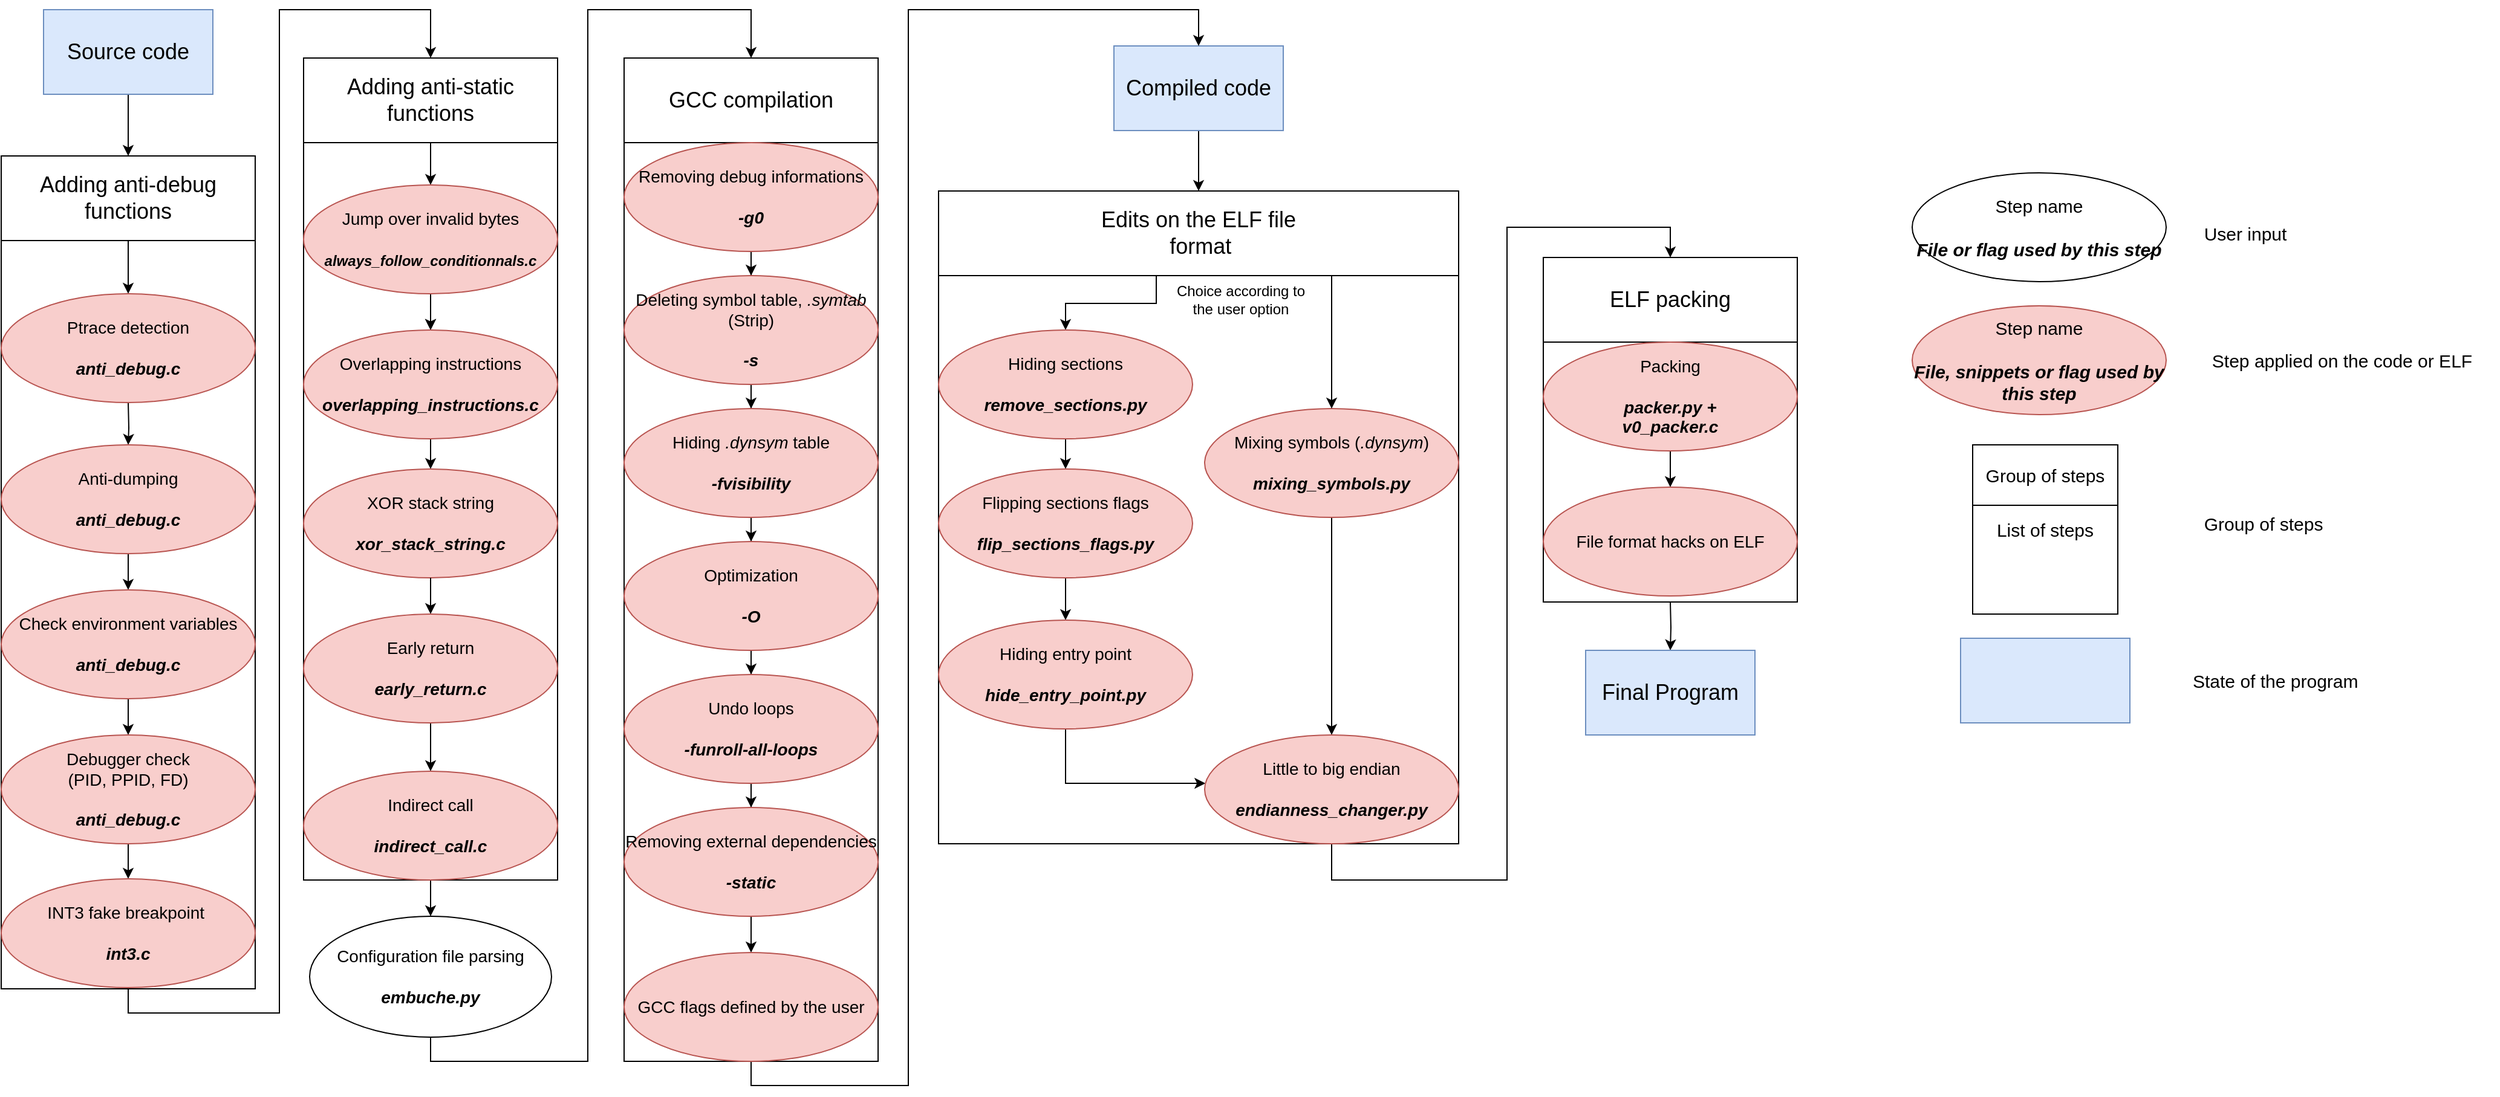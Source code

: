 <mxfile version="13.2.4" type="device"><diagram id="1sSGhl-clJmZTjCsUqY8" name="Page-1"><mxGraphModel dx="3108" dy="1245" grid="1" gridSize="10" guides="1" tooltips="1" connect="1" arrows="1" fold="1" page="1" pageScale="1" pageWidth="850" pageHeight="1100" math="0" shadow="0"><root><mxCell id="0"/><mxCell id="1" parent="0"/><mxCell id="SkzS3h2tNHYglg2lDkz_-71" value="" style="rounded=0;whiteSpace=wrap;html=1;" parent="1" vertex="1"><mxGeometry x="40" y="130" width="210" height="680" as="geometry"/></mxCell><mxCell id="SkzS3h2tNHYglg2lDkz_-78" value="" style="edgeStyle=orthogonalEdgeStyle;rounded=0;orthogonalLoop=1;jettySize=auto;html=1;" parent="1" source="SkzS3h2tNHYglg2lDkz_-72" target="SkzS3h2tNHYglg2lDkz_-67" edge="1"><mxGeometry relative="1" as="geometry"/></mxCell><mxCell id="SkzS3h2tNHYglg2lDkz_-72" value="&lt;font style=&quot;font-size: 18px&quot;&gt;Adding anti-static functions&lt;br&gt;&lt;/font&gt;" style="rounded=0;whiteSpace=wrap;html=1;" parent="1" vertex="1"><mxGeometry x="40" y="130" width="210" height="70" as="geometry"/></mxCell><mxCell id="SkzS3h2tNHYglg2lDkz_-22" value="" style="rounded=0;whiteSpace=wrap;html=1;" parent="1" vertex="1"><mxGeometry x="1065" y="295" width="210" height="285" as="geometry"/></mxCell><mxCell id="SkzS3h2tNHYglg2lDkz_-18" value="" style="edgeStyle=orthogonalEdgeStyle;rounded=0;orthogonalLoop=1;jettySize=auto;html=1;" parent="1" source="QDv6UVor2XHYv_Y1_zKa-1" target="SkzS3h2tNHYglg2lDkz_-25" edge="1"><mxGeometry relative="1" as="geometry"><mxPoint x="180" y="211" as="targetPoint"/><Array as="points"/></mxGeometry></mxCell><mxCell id="QDv6UVor2XHYv_Y1_zKa-1" value="&lt;font style=&quot;font-size: 18px&quot;&gt;Source code&lt;br&gt;&lt;/font&gt;" style="rounded=0;whiteSpace=wrap;html=1;fillColor=#dae8fc;strokeColor=#6c8ebf;" parent="1" vertex="1"><mxGeometry x="-175" y="90" width="140" height="70" as="geometry"/></mxCell><mxCell id="QDv6UVor2XHYv_Y1_zKa-16" value="" style="rounded=0;whiteSpace=wrap;html=1;" parent="1" vertex="1"><mxGeometry x="565" y="240" width="430" height="540" as="geometry"/></mxCell><mxCell id="SkzS3h2tNHYglg2lDkz_-4" value="" style="edgeStyle=orthogonalEdgeStyle;rounded=0;orthogonalLoop=1;jettySize=auto;html=1;entryX=0.5;entryY=0;entryDx=0;entryDy=0;" parent="1" source="QDv6UVor2XHYv_Y1_zKa-17" target="QDv6UVor2XHYv_Y1_zKa-18" edge="1"><mxGeometry relative="1" as="geometry"><mxPoint x="800" y="390" as="targetPoint"/><Array as="points"><mxPoint x="745" y="333"/><mxPoint x="670" y="333"/></Array></mxGeometry></mxCell><mxCell id="QDv6UVor2XHYv_Y1_zKa-17" value="&lt;font style=&quot;font-size: 18px&quot;&gt;Edits on the ELF file&lt;br&gt;&lt;/font&gt;&amp;nbsp;&lt;font style=&quot;font-size: 18px&quot;&gt;format&lt;/font&gt;" style="rounded=0;whiteSpace=wrap;html=1;" parent="1" vertex="1"><mxGeometry x="565" y="240" width="430" height="70" as="geometry"/></mxCell><mxCell id="SkzS3h2tNHYglg2lDkz_-11" value="" style="edgeStyle=orthogonalEdgeStyle;rounded=0;orthogonalLoop=1;jettySize=auto;html=1;" parent="1" source="QDv6UVor2XHYv_Y1_zKa-18" target="QDv6UVor2XHYv_Y1_zKa-19" edge="1"><mxGeometry relative="1" as="geometry"/></mxCell><mxCell id="QDv6UVor2XHYv_Y1_zKa-18" value="Hiding sections&lt;br&gt;&lt;br style=&quot;font-size: 14px&quot;&gt;&lt;b style=&quot;font-size: 14px&quot;&gt;&lt;i style=&quot;font-size: 14px&quot;&gt;remove_sections.py&lt;/i&gt;&lt;/b&gt;" style="ellipse;whiteSpace=wrap;html=1;fillColor=#f8cecc;strokeColor=#b85450;fontSize=14;" parent="1" vertex="1"><mxGeometry x="565" y="355" width="210" height="90" as="geometry"/></mxCell><mxCell id="SkzS3h2tNHYglg2lDkz_-10" value="" style="edgeStyle=orthogonalEdgeStyle;rounded=0;orthogonalLoop=1;jettySize=auto;html=1;" parent="1" source="QDv6UVor2XHYv_Y1_zKa-19" target="QDv6UVor2XHYv_Y1_zKa-23" edge="1"><mxGeometry relative="1" as="geometry"/></mxCell><mxCell id="QDv6UVor2XHYv_Y1_zKa-19" value="Flipping sections flags&lt;br style=&quot;font-size: 14px&quot;&gt;&lt;br style=&quot;font-size: 14px&quot;&gt;&lt;b style=&quot;font-size: 14px&quot;&gt;&lt;i style=&quot;font-size: 14px&quot;&gt;flip_sections_flags.py&lt;/i&gt;&lt;/b&gt;" style="ellipse;whiteSpace=wrap;html=1;fillColor=#f8cecc;strokeColor=#b85450;fontSize=14;" parent="1" vertex="1"><mxGeometry x="565" y="470" width="210" height="90" as="geometry"/></mxCell><mxCell id="SkzS3h2tNHYglg2lDkz_-9" value="" style="edgeStyle=orthogonalEdgeStyle;rounded=0;orthogonalLoop=1;jettySize=auto;html=1;" parent="1" source="QDv6UVor2XHYv_Y1_zKa-23" target="QDv6UVor2XHYv_Y1_zKa-28" edge="1"><mxGeometry relative="1" as="geometry"><mxPoint x="670" y="765" as="targetPoint"/><Array as="points"><mxPoint x="670" y="730"/></Array></mxGeometry></mxCell><mxCell id="QDv6UVor2XHYv_Y1_zKa-23" value="Hiding entry point&lt;br style=&quot;font-size: 14px&quot;&gt;&lt;br style=&quot;font-size: 14px&quot;&gt;&lt;b style=&quot;font-size: 14px&quot;&gt;&lt;i style=&quot;font-size: 14px&quot;&gt;hide_entry_point.py&lt;/i&gt;&lt;/b&gt;" style="ellipse;whiteSpace=wrap;html=1;fillColor=#f8cecc;strokeColor=#b85450;fontSize=14;" parent="1" vertex="1"><mxGeometry x="565" y="595" width="210" height="90" as="geometry"/></mxCell><mxCell id="SkzS3h2tNHYglg2lDkz_-7" value="" style="edgeStyle=orthogonalEdgeStyle;rounded=0;orthogonalLoop=1;jettySize=auto;html=1;entryX=0.5;entryY=0;entryDx=0;entryDy=0;" parent="1" source="QDv6UVor2XHYv_Y1_zKa-25" target="QDv6UVor2XHYv_Y1_zKa-28" edge="1"><mxGeometry relative="1" as="geometry"><mxPoint x="930" y="590" as="targetPoint"/><Array as="points"><mxPoint x="890" y="690"/></Array></mxGeometry></mxCell><mxCell id="QDv6UVor2XHYv_Y1_zKa-25" value="Mixing symbols (&lt;i&gt;.dynsym&lt;/i&gt;)&lt;br style=&quot;font-size: 14px&quot;&gt;&lt;br style=&quot;font-size: 14px&quot;&gt;&lt;i style=&quot;font-size: 14px&quot;&gt;&lt;b style=&quot;font-size: 14px&quot;&gt;mixing_symbols.py&lt;/b&gt;&lt;/i&gt;" style="ellipse;whiteSpace=wrap;html=1;fillColor=#f8cecc;strokeColor=#b85450;fontSize=14;" parent="1" vertex="1"><mxGeometry x="785" y="420" width="210" height="90" as="geometry"/></mxCell><mxCell id="SkzS3h2tNHYglg2lDkz_-15" value="" style="edgeStyle=orthogonalEdgeStyle;rounded=0;orthogonalLoop=1;jettySize=auto;html=1;entryX=0.5;entryY=0;entryDx=0;entryDy=0;" parent="1" source="QDv6UVor2XHYv_Y1_zKa-28" target="QDv6UVor2XHYv_Y1_zKa-40" edge="1"><mxGeometry relative="1" as="geometry"><mxPoint x="1245" y="230" as="targetPoint"/><Array as="points"><mxPoint x="890" y="810"/><mxPoint x="1035" y="810"/><mxPoint x="1035" y="270"/><mxPoint x="1170" y="270"/></Array></mxGeometry></mxCell><mxCell id="QDv6UVor2XHYv_Y1_zKa-28" value="Little to big endian&lt;br&gt;&lt;br style=&quot;font-size: 14px&quot;&gt;&lt;i style=&quot;font-size: 14px&quot;&gt;&lt;b style=&quot;font-size: 14px&quot;&gt;endianness_changer.py&lt;/b&gt;&lt;/i&gt;" style="ellipse;whiteSpace=wrap;html=1;fillColor=#f8cecc;strokeColor=#b85450;fontSize=14;" parent="1" vertex="1"><mxGeometry x="785" y="690" width="210" height="90" as="geometry"/></mxCell><mxCell id="QDv6UVor2XHYv_Y1_zKa-27" value="Step name&lt;br style=&quot;font-size: 15px&quot;&gt;&lt;br style=&quot;font-size: 15px&quot;&gt;&lt;b style=&quot;font-size: 15px&quot;&gt;&lt;i style=&quot;font-size: 15px&quot;&gt;File or flag used by this step&lt;br&gt;&lt;/i&gt;&lt;/b&gt;" style="ellipse;whiteSpace=wrap;html=1;fontSize=15;" parent="1" vertex="1"><mxGeometry x="1370" y="225" width="210" height="90" as="geometry"/></mxCell><mxCell id="QDv6UVor2XHYv_Y1_zKa-40" value="&lt;font style=&quot;font-size: 18px&quot;&gt;ELF packing&lt;br&gt;&lt;/font&gt;" style="rounded=0;whiteSpace=wrap;html=1;" parent="1" vertex="1"><mxGeometry x="1065" y="295" width="210" height="70" as="geometry"/></mxCell><mxCell id="QDv6UVor2XHYv_Y1_zKa-41" value="List of steps " style="rounded=0;whiteSpace=wrap;html=1;fontSize=15;" parent="1" vertex="1"><mxGeometry x="1420" y="450" width="120" height="140" as="geometry"/></mxCell><mxCell id="QDv6UVor2XHYv_Y1_zKa-42" value="Group of steps" style="rounded=0;whiteSpace=wrap;html=1;fontSize=15;" parent="1" vertex="1"><mxGeometry x="1420" y="450" width="120" height="50" as="geometry"/></mxCell><mxCell id="QDv6UVor2XHYv_Y1_zKa-48" value="" style="edgeStyle=orthogonalEdgeStyle;rounded=0;orthogonalLoop=1;jettySize=auto;html=1;" parent="1" target="QDv6UVor2XHYv_Y1_zKa-47" edge="1"><mxGeometry relative="1" as="geometry"><mxPoint x="1170" y="580" as="sourcePoint"/></mxGeometry></mxCell><mxCell id="SkzS3h2tNHYglg2lDkz_-21" value="" style="edgeStyle=orthogonalEdgeStyle;rounded=0;orthogonalLoop=1;jettySize=auto;html=1;" parent="1" source="QDv6UVor2XHYv_Y1_zKa-43" target="SkzS3h2tNHYglg2lDkz_-20" edge="1"><mxGeometry relative="1" as="geometry"/></mxCell><mxCell id="QDv6UVor2XHYv_Y1_zKa-43" value="Packing&lt;br&gt;&lt;br style=&quot;font-size: 14px&quot;&gt;&lt;b style=&quot;font-size: 14px&quot;&gt;&lt;i style=&quot;font-size: 14px&quot;&gt;packer.py + &lt;br&gt;v0_packer.c&lt;/i&gt;&lt;/b&gt;" style="ellipse;whiteSpace=wrap;html=1;fillColor=#f8cecc;strokeColor=#b85450;fontSize=14;" parent="1" vertex="1"><mxGeometry x="1065" y="365" width="210" height="90" as="geometry"/></mxCell><mxCell id="SkzS3h2tNHYglg2lDkz_-20" value="File format hacks on ELF" style="ellipse;whiteSpace=wrap;html=1;fillColor=#f8cecc;strokeColor=#b85450;fontSize=14;" parent="1" vertex="1"><mxGeometry x="1065" y="485" width="210" height="90" as="geometry"/></mxCell><mxCell id="QDv6UVor2XHYv_Y1_zKa-47" value="&lt;font style=&quot;font-size: 18px&quot;&gt;Final Program&lt;br&gt;&lt;/font&gt;" style="rounded=0;whiteSpace=wrap;html=1;fillColor=#dae8fc;strokeColor=#6c8ebf;fontColor=#000000;" parent="1" vertex="1"><mxGeometry x="1100" y="620" width="140" height="70" as="geometry"/></mxCell><mxCell id="QDv6UVor2XHYv_Y1_zKa-49" value="" style="rounded=0;whiteSpace=wrap;html=1;fillColor=#dae8fc;strokeColor=#6c8ebf;fontColor=#000000;fontSize=15;" parent="1" vertex="1"><mxGeometry x="1410" y="610" width="140" height="70" as="geometry"/></mxCell><mxCell id="QDv6UVor2XHYv_Y1_zKa-50" value="" style="rounded=0;whiteSpace=wrap;html=1;" parent="1" vertex="1"><mxGeometry x="305" y="130" width="210" height="830" as="geometry"/></mxCell><mxCell id="QDv6UVor2XHYv_Y1_zKa-51" value="&lt;font style=&quot;font-size: 18px&quot;&gt;GCC compilation&lt;br&gt;&lt;/font&gt;" style="rounded=0;whiteSpace=wrap;html=1;" parent="1" vertex="1"><mxGeometry x="305" y="130" width="210" height="70" as="geometry"/></mxCell><mxCell id="QDv6UVor2XHYv_Y1_zKa-52" value="" style="edgeStyle=orthogonalEdgeStyle;rounded=0;orthogonalLoop=1;jettySize=auto;html=1;" parent="1" source="QDv6UVor2XHYv_Y1_zKa-53" target="QDv6UVor2XHYv_Y1_zKa-55" edge="1"><mxGeometry relative="1" as="geometry"/></mxCell><mxCell id="QDv6UVor2XHYv_Y1_zKa-53" value="Removing debug informations&lt;br style=&quot;font-size: 14px&quot;&gt;&lt;br style=&quot;font-size: 14px&quot;&gt;&lt;b style=&quot;font-size: 14px&quot;&gt;&lt;i style=&quot;font-size: 14px&quot;&gt;-g0&lt;/i&gt;&lt;/b&gt;" style="ellipse;whiteSpace=wrap;html=1;fillColor=#f8cecc;strokeColor=#b85450;fontSize=14;" parent="1" vertex="1"><mxGeometry x="305" y="200" width="210" height="90" as="geometry"/></mxCell><mxCell id="QDv6UVor2XHYv_Y1_zKa-54" value="" style="edgeStyle=orthogonalEdgeStyle;rounded=0;orthogonalLoop=1;jettySize=auto;html=1;entryX=0.5;entryY=0;entryDx=0;entryDy=0;" parent="1" source="QDv6UVor2XHYv_Y1_zKa-55" target="QDv6UVor2XHYv_Y1_zKa-57" edge="1"><mxGeometry relative="1" as="geometry"><mxPoint x="410" y="440" as="targetPoint"/></mxGeometry></mxCell><mxCell id="QDv6UVor2XHYv_Y1_zKa-55" value="Deleting symbol table, &lt;i&gt;.symtab&lt;/i&gt; (Strip)&lt;br style=&quot;font-size: 14px&quot;&gt;&lt;br style=&quot;font-size: 14px&quot;&gt;&lt;b style=&quot;font-size: 14px&quot;&gt;&lt;i style=&quot;font-size: 14px&quot;&gt;-s&lt;/i&gt;&lt;/b&gt;" style="ellipse;whiteSpace=wrap;html=1;fillColor=#f8cecc;strokeColor=#b85450;fontSize=14;" parent="1" vertex="1"><mxGeometry x="305" y="310" width="210" height="90" as="geometry"/></mxCell><mxCell id="QDv6UVor2XHYv_Y1_zKa-56" value="" style="edgeStyle=orthogonalEdgeStyle;rounded=0;orthogonalLoop=1;jettySize=auto;html=1;" parent="1" source="QDv6UVor2XHYv_Y1_zKa-57" target="QDv6UVor2XHYv_Y1_zKa-59" edge="1"><mxGeometry relative="1" as="geometry"/></mxCell><mxCell id="QDv6UVor2XHYv_Y1_zKa-57" value="Hiding &lt;i&gt;.dynsym&lt;/i&gt; table&lt;br style=&quot;font-size: 14px&quot;&gt;&lt;br style=&quot;font-size: 14px&quot;&gt;&lt;b style=&quot;font-size: 14px&quot;&gt;&lt;i style=&quot;font-size: 14px&quot;&gt;-fvisibility&lt;/i&gt;&lt;/b&gt;" style="ellipse;whiteSpace=wrap;html=1;fillColor=#f8cecc;strokeColor=#b85450;fontSize=14;" parent="1" vertex="1"><mxGeometry x="305" y="420" width="210" height="90" as="geometry"/></mxCell><mxCell id="QDv6UVor2XHYv_Y1_zKa-58" value="" style="edgeStyle=orthogonalEdgeStyle;rounded=0;orthogonalLoop=1;jettySize=auto;html=1;" parent="1" source="QDv6UVor2XHYv_Y1_zKa-59" target="QDv6UVor2XHYv_Y1_zKa-60" edge="1"><mxGeometry relative="1" as="geometry"/></mxCell><mxCell id="QDv6UVor2XHYv_Y1_zKa-59" value="Optimization &lt;br style=&quot;font-size: 14px&quot;&gt;&lt;br style=&quot;font-size: 14px&quot;&gt;&lt;b style=&quot;font-size: 14px&quot;&gt;&lt;i style=&quot;font-size: 14px&quot;&gt;-O&lt;/i&gt;&lt;/b&gt;" style="ellipse;whiteSpace=wrap;html=1;fillColor=#f8cecc;strokeColor=#b85450;fontSize=14;" parent="1" vertex="1"><mxGeometry x="305" y="530" width="210" height="90" as="geometry"/></mxCell><mxCell id="QDv6UVor2XHYv_Y1_zKa-63" value="" style="edgeStyle=orthogonalEdgeStyle;rounded=0;orthogonalLoop=1;jettySize=auto;html=1;fontColor=#000000;" parent="1" source="QDv6UVor2XHYv_Y1_zKa-60" target="QDv6UVor2XHYv_Y1_zKa-62" edge="1"><mxGeometry relative="1" as="geometry"/></mxCell><mxCell id="QDv6UVor2XHYv_Y1_zKa-60" value="Undo loops&lt;br style=&quot;font-size: 14px&quot;&gt;&lt;br style=&quot;font-size: 14px&quot;&gt;&lt;i style=&quot;font-size: 14px&quot;&gt;&lt;b style=&quot;font-size: 14px&quot;&gt;-funroll-all-loops&lt;/b&gt;&lt;/i&gt;" style="ellipse;whiteSpace=wrap;html=1;fillColor=#f8cecc;strokeColor=#b85450;fontSize=14;" parent="1" vertex="1"><mxGeometry x="305" y="640" width="210" height="90" as="geometry"/></mxCell><mxCell id="Bu6fNVm0XyEQi1VG69Bp-3" value="" style="edgeStyle=orthogonalEdgeStyle;rounded=0;orthogonalLoop=1;jettySize=auto;html=1;" parent="1" source="QDv6UVor2XHYv_Y1_zKa-62" target="Bu6fNVm0XyEQi1VG69Bp-1" edge="1"><mxGeometry relative="1" as="geometry"/></mxCell><mxCell id="QDv6UVor2XHYv_Y1_zKa-62" value="&lt;div&gt;Removing external dependencies &lt;/div&gt;&lt;br style=&quot;font-size: 14px&quot;&gt;&lt;i style=&quot;font-size: 14px&quot;&gt;&lt;b style=&quot;font-size: 14px&quot;&gt;-static&lt;/b&gt;&lt;/i&gt;" style="ellipse;whiteSpace=wrap;html=1;fillColor=#f8cecc;strokeColor=#b85450;fontSize=14;" parent="1" vertex="1"><mxGeometry x="305" y="750" width="210" height="90" as="geometry"/></mxCell><mxCell id="g1VaYO5heipIYgfhbpP1-8" value="" style="edgeStyle=orthogonalEdgeStyle;rounded=0;orthogonalLoop=1;jettySize=auto;html=1;fontSize=14;fontColor=#000000;" parent="1" source="g1VaYO5heipIYgfhbpP1-1" target="QDv6UVor2XHYv_Y1_zKa-17" edge="1"><mxGeometry relative="1" as="geometry"/></mxCell><mxCell id="g1VaYO5heipIYgfhbpP1-1" value="&lt;font style=&quot;font-size: 18px&quot;&gt;Compiled code&lt;br&gt;&lt;/font&gt;" style="rounded=0;whiteSpace=wrap;html=1;fillColor=#dae8fc;strokeColor=#6c8ebf;fontColor=#000000;" parent="1" vertex="1"><mxGeometry x="710" y="120" width="140" height="70" as="geometry"/></mxCell><mxCell id="g1VaYO5heipIYgfhbpP1-7" value="" style="edgeStyle=orthogonalEdgeStyle;rounded=0;orthogonalLoop=1;jettySize=auto;html=1;entryX=0.5;entryY=0;entryDx=0;entryDy=0;exitX=0.5;exitY=1;exitDx=0;exitDy=0;" parent="1" source="Bu6fNVm0XyEQi1VG69Bp-1" target="g1VaYO5heipIYgfhbpP1-1" edge="1"><mxGeometry relative="1" as="geometry"><mxPoint x="675" y="40" as="targetPoint"/><Array as="points"><mxPoint x="410" y="980"/><mxPoint x="540" y="980"/><mxPoint x="540" y="90"/><mxPoint x="780" y="90"/></Array><mxPoint x="405" y="840" as="sourcePoint"/></mxGeometry></mxCell><mxCell id="g1VaYO5heipIYgfhbpP1-12" value="&lt;div&gt;State of the program&lt;/div&gt;" style="text;html=1;align=left;verticalAlign=middle;resizable=0;points=[];autosize=1;fontSize=15;fontColor=#000000;" parent="1" vertex="1"><mxGeometry x="1600" y="635" width="170" height="20" as="geometry"/></mxCell><mxCell id="g1VaYO5heipIYgfhbpP1-13" value="Group of steps" style="text;html=1;align=center;verticalAlign=middle;resizable=0;points=[];autosize=1;fontSize=15;fontColor=#000000;" parent="1" vertex="1"><mxGeometry x="1595" y="505" width="130" height="20" as="geometry"/></mxCell><mxCell id="g1VaYO5heipIYgfhbpP1-14" value="&lt;div&gt;User input&lt;/div&gt;" style="text;html=1;align=center;verticalAlign=middle;resizable=0;points=[];autosize=1;fontSize=15;fontColor=#000000;" parent="1" vertex="1"><mxGeometry x="1595" y="265" width="100" height="20" as="geometry"/></mxCell><mxCell id="g1VaYO5heipIYgfhbpP1-17" value="&lt;div&gt;Step name &lt;br&gt;&lt;/div&gt;&lt;div&gt;&lt;br&gt;&lt;/div&gt;&lt;b style=&quot;font-size: 15px&quot;&gt;&lt;i style=&quot;font-size: 15px&quot;&gt;File, snippets or flag used by this step&lt;br&gt;&lt;/i&gt;&lt;/b&gt;" style="ellipse;whiteSpace=wrap;html=1;fillColor=#f8cecc;strokeColor=#b85450;fontSize=15;" parent="1" vertex="1"><mxGeometry x="1370" y="335" width="210" height="90" as="geometry"/></mxCell><mxCell id="g1VaYO5heipIYgfhbpP1-25" value="Step applied on the code or ELF" style="text;html=1;align=center;verticalAlign=middle;resizable=0;points=[];autosize=1;fontSize=15;fontColor=#000000;" parent="1" vertex="1"><mxGeometry x="1595" y="370" width="260" height="20" as="geometry"/></mxCell><mxCell id="SkzS3h2tNHYglg2lDkz_-5" value="" style="edgeStyle=orthogonalEdgeStyle;rounded=0;orthogonalLoop=1;jettySize=auto;html=1;entryX=0.5;entryY=0;entryDx=0;entryDy=0;exitX=0.5;exitY=1;exitDx=0;exitDy=0;" parent="1" source="QDv6UVor2XHYv_Y1_zKa-17" target="QDv6UVor2XHYv_Y1_zKa-25" edge="1"><mxGeometry relative="1" as="geometry"><mxPoint x="810" y="320" as="sourcePoint"/><mxPoint x="680" y="455" as="targetPoint"/><Array as="points"><mxPoint x="890" y="310"/></Array></mxGeometry></mxCell><mxCell id="SkzS3h2tNHYglg2lDkz_-12" value="Choice according to the user option" style="text;html=1;strokeColor=none;fillColor=none;align=center;verticalAlign=middle;whiteSpace=wrap;rounded=0;" parent="1" vertex="1"><mxGeometry x="755" y="320" width="120" height="20" as="geometry"/></mxCell><mxCell id="SkzS3h2tNHYglg2lDkz_-13" style="edgeStyle=orthogonalEdgeStyle;rounded=0;orthogonalLoop=1;jettySize=auto;html=1;exitX=0.5;exitY=1;exitDx=0;exitDy=0;" parent="1" source="SkzS3h2tNHYglg2lDkz_-12" target="SkzS3h2tNHYglg2lDkz_-12" edge="1"><mxGeometry relative="1" as="geometry"/></mxCell><mxCell id="SkzS3h2tNHYglg2lDkz_-77" value="" style="edgeStyle=orthogonalEdgeStyle;rounded=0;orthogonalLoop=1;jettySize=auto;html=1;entryX=0.5;entryY=0;entryDx=0;entryDy=0;exitX=0.5;exitY=1;exitDx=0;exitDy=0;" parent="1" source="Bu6fNVm0XyEQi1VG69Bp-5" target="SkzS3h2tNHYglg2lDkz_-72" edge="1"><mxGeometry relative="1" as="geometry"><mxPoint x="130" y="110" as="targetPoint"/><Array as="points"><mxPoint x="-105" y="920"/><mxPoint x="20" y="920"/><mxPoint x="20" y="90"/><mxPoint x="145" y="90"/></Array></mxGeometry></mxCell><mxCell id="SkzS3h2tNHYglg2lDkz_-24" value="" style="rounded=0;whiteSpace=wrap;html=1;" parent="1" vertex="1"><mxGeometry x="-210" y="211" width="210" height="689" as="geometry"/></mxCell><mxCell id="SkzS3h2tNHYglg2lDkz_-39" value="" style="edgeStyle=orthogonalEdgeStyle;rounded=0;orthogonalLoop=1;jettySize=auto;html=1;entryX=0.5;entryY=0;entryDx=0;entryDy=0;" parent="1" source="SkzS3h2tNHYglg2lDkz_-25" target="SkzS3h2tNHYglg2lDkz_-74" edge="1"><mxGeometry relative="1" as="geometry"><mxPoint x="-105" y="310" as="targetPoint"/></mxGeometry></mxCell><mxCell id="SkzS3h2tNHYglg2lDkz_-25" value="&lt;div&gt;&lt;font style=&quot;font-size: 18px&quot;&gt;Adding anti-debug functions&lt;/font&gt;&lt;/div&gt;" style="rounded=0;whiteSpace=wrap;html=1;" parent="1" vertex="1"><mxGeometry x="-210" y="211" width="210" height="70" as="geometry"/></mxCell><mxCell id="SkzS3h2tNHYglg2lDkz_-41" value="" style="edgeStyle=orthogonalEdgeStyle;rounded=0;orthogonalLoop=1;jettySize=auto;html=1;" parent="1" target="SkzS3h2tNHYglg2lDkz_-28" edge="1"><mxGeometry relative="1" as="geometry"><mxPoint x="-105" y="415" as="sourcePoint"/></mxGeometry></mxCell><mxCell id="SkzS3h2tNHYglg2lDkz_-42" value="" style="edgeStyle=orthogonalEdgeStyle;rounded=0;orthogonalLoop=1;jettySize=auto;html=1;" parent="1" source="SkzS3h2tNHYglg2lDkz_-28" edge="1"><mxGeometry relative="1" as="geometry"><mxPoint x="-105.0" y="570" as="targetPoint"/></mxGeometry></mxCell><mxCell id="SkzS3h2tNHYglg2lDkz_-28" value="Anti-dumping&lt;br&gt;&lt;br&gt;&lt;b&gt;&lt;i&gt;anti_debug.c&lt;/i&gt;&lt;/b&gt;" style="ellipse;whiteSpace=wrap;html=1;fillColor=#f8cecc;strokeColor=#b85450;fontSize=14;" parent="1" vertex="1"><mxGeometry x="-210" y="450" width="210" height="90" as="geometry"/></mxCell><mxCell id="SkzS3h2tNHYglg2lDkz_-89" value="" style="edgeStyle=orthogonalEdgeStyle;rounded=0;orthogonalLoop=1;jettySize=auto;html=1;" parent="1" source="SkzS3h2tNHYglg2lDkz_-30" target="SkzS3h2tNHYglg2lDkz_-88" edge="1"><mxGeometry relative="1" as="geometry"/></mxCell><mxCell id="SkzS3h2tNHYglg2lDkz_-30" value="&lt;div&gt;Check environment variables&lt;br&gt; &lt;/div&gt;&lt;br&gt;&lt;b&gt;&lt;i&gt;anti_debug.c&lt;/i&gt;&lt;/b&gt;" style="ellipse;whiteSpace=wrap;html=1;fillColor=#f8cecc;strokeColor=#b85450;fontSize=14;" parent="1" vertex="1"><mxGeometry x="-210" y="570" width="210" height="90" as="geometry"/></mxCell><mxCell id="Bu6fNVm0XyEQi1VG69Bp-6" value="" style="edgeStyle=orthogonalEdgeStyle;rounded=0;orthogonalLoop=1;jettySize=auto;html=1;" parent="1" source="SkzS3h2tNHYglg2lDkz_-88" target="Bu6fNVm0XyEQi1VG69Bp-5" edge="1"><mxGeometry relative="1" as="geometry"/></mxCell><mxCell id="SkzS3h2tNHYglg2lDkz_-88" value="&lt;div&gt;Debugger check &lt;br&gt;&lt;/div&gt;&lt;div&gt;(PID, PPID, FD)&lt;/div&gt;&lt;br&gt;&lt;b&gt;&lt;i&gt;anti_debug.c&lt;/i&gt;&lt;/b&gt;" style="ellipse;whiteSpace=wrap;html=1;fillColor=#f8cecc;strokeColor=#b85450;fontSize=14;" parent="1" vertex="1"><mxGeometry x="-210" y="690" width="210" height="90" as="geometry"/></mxCell><mxCell id="SkzS3h2tNHYglg2lDkz_-48" value="" style="edgeStyle=orthogonalEdgeStyle;rounded=0;orthogonalLoop=1;jettySize=auto;html=1;" parent="1" edge="1"><mxGeometry relative="1" as="geometry"><mxPoint x="105" y="480" as="sourcePoint"/></mxGeometry></mxCell><mxCell id="SkzS3h2tNHYglg2lDkz_-52" value="" style="edgeStyle=orthogonalEdgeStyle;rounded=0;orthogonalLoop=1;jettySize=auto;html=1;" parent="1" edge="1"><mxGeometry relative="1" as="geometry"><mxPoint x="95" y="741" as="sourcePoint"/></mxGeometry></mxCell><mxCell id="SkzS3h2tNHYglg2lDkz_-66" value="" style="edgeStyle=orthogonalEdgeStyle;rounded=0;orthogonalLoop=1;jettySize=auto;html=1;entryX=0.5;entryY=0;entryDx=0;entryDy=0;" parent="1" edge="1"><mxGeometry relative="1" as="geometry"><mxPoint x="105" y="390" as="targetPoint"/><Array as="points"><mxPoint x="-135" y="820"/><mxPoint x="-20" y="820"/><mxPoint x="-20" y="340"/><mxPoint x="95" y="340"/></Array></mxGeometry></mxCell><mxCell id="SkzS3h2tNHYglg2lDkz_-79" value="" style="edgeStyle=orthogonalEdgeStyle;rounded=0;orthogonalLoop=1;jettySize=auto;html=1;" parent="1" source="SkzS3h2tNHYglg2lDkz_-67" target="SkzS3h2tNHYglg2lDkz_-68" edge="1"><mxGeometry relative="1" as="geometry"/></mxCell><mxCell id="SkzS3h2tNHYglg2lDkz_-93" value="" style="edgeStyle=orthogonalEdgeStyle;rounded=0;orthogonalLoop=1;jettySize=auto;html=1;" parent="1" source="SkzS3h2tNHYglg2lDkz_-67" target="SkzS3h2tNHYglg2lDkz_-68" edge="1"><mxGeometry relative="1" as="geometry"/></mxCell><mxCell id="SkzS3h2tNHYglg2lDkz_-67" value="Jump over invalid bytes&lt;br&gt;&lt;br&gt;&lt;b&gt;&lt;i&gt;&lt;font style=&quot;font-size: 12px&quot;&gt;always_follow_conditionnals.c&lt;/font&gt;&lt;/i&gt;&lt;/b&gt;" style="ellipse;whiteSpace=wrap;html=1;fillColor=#f8cecc;strokeColor=#b85450;fontSize=14;" parent="1" vertex="1"><mxGeometry x="40" y="235" width="210" height="90" as="geometry"/></mxCell><mxCell id="SkzS3h2tNHYglg2lDkz_-80" value="" style="edgeStyle=orthogonalEdgeStyle;rounded=0;orthogonalLoop=1;jettySize=auto;html=1;" parent="1" source="SkzS3h2tNHYglg2lDkz_-68" edge="1"><mxGeometry relative="1" as="geometry"><mxPoint x="145" y="470" as="targetPoint"/></mxGeometry></mxCell><mxCell id="SkzS3h2tNHYglg2lDkz_-68" value="Overlapping instructions&lt;br&gt;&lt;b&gt;&lt;i&gt;&lt;br&gt;overlapping_instructions.c&lt;/i&gt;&lt;/b&gt;" style="ellipse;whiteSpace=wrap;html=1;fillColor=#f8cecc;strokeColor=#b85450;fontSize=14;" parent="1" vertex="1"><mxGeometry x="40" y="355" width="210" height="90" as="geometry"/></mxCell><mxCell id="SkzS3h2tNHYglg2lDkz_-69" value="XOR stack string&lt;br&gt;&lt;br&gt;&lt;b&gt;&lt;i&gt;xor_stack_string.c&lt;/i&gt;&lt;/b&gt;" style="ellipse;whiteSpace=wrap;html=1;fillColor=#f8cecc;strokeColor=#b85450;fontSize=14;" parent="1" vertex="1"><mxGeometry x="40" y="470" width="210" height="90" as="geometry"/></mxCell><mxCell id="SkzS3h2tNHYglg2lDkz_-92" style="edgeStyle=orthogonalEdgeStyle;rounded=0;orthogonalLoop=1;jettySize=auto;html=1;entryX=0.5;entryY=0;entryDx=0;entryDy=0;" parent="1" target="SkzS3h2tNHYglg2lDkz_-90" edge="1"><mxGeometry relative="1" as="geometry"><mxPoint x="145" y="560" as="sourcePoint"/></mxGeometry></mxCell><mxCell id="SkzS3h2tNHYglg2lDkz_-74" value="Ptrace detection&lt;br&gt;&lt;br&gt;&lt;b&gt;&lt;i&gt;anti_debug.c&lt;/i&gt;&lt;/b&gt;" style="ellipse;whiteSpace=wrap;html=1;fillColor=#f8cecc;strokeColor=#b85450;fontSize=14;" parent="1" vertex="1"><mxGeometry x="-210" y="325" width="210" height="90" as="geometry"/></mxCell><mxCell id="SkzS3h2tNHYglg2lDkz_-85" value="" style="edgeStyle=orthogonalEdgeStyle;rounded=0;orthogonalLoop=1;jettySize=auto;html=1;entryX=0.5;entryY=0;entryDx=0;entryDy=0;" parent="1" source="SkzS3h2tNHYglg2lDkz_-82" target="QDv6UVor2XHYv_Y1_zKa-51" edge="1"><mxGeometry relative="1" as="geometry"><mxPoint x="145" y="900" as="targetPoint"/><Array as="points"><mxPoint x="145" y="960"/><mxPoint x="275" y="960"/><mxPoint x="275" y="90"/><mxPoint x="410" y="90"/></Array></mxGeometry></mxCell><mxCell id="SkzS3h2tNHYglg2lDkz_-82" value="Configuration file parsing&lt;br&gt;&lt;br&gt;&lt;b&gt;&lt;i&gt;embuche.py&lt;/i&gt;&lt;/b&gt;" style="ellipse;whiteSpace=wrap;html=1;fontSize=14;" parent="1" vertex="1"><mxGeometry x="45" y="840" width="200" height="100" as="geometry"/></mxCell><mxCell id="SkzS3h2tNHYglg2lDkz_-95" value="" style="edgeStyle=orthogonalEdgeStyle;rounded=0;orthogonalLoop=1;jettySize=auto;html=1;" parent="1" source="SkzS3h2tNHYglg2lDkz_-90" target="SkzS3h2tNHYglg2lDkz_-94" edge="1"><mxGeometry relative="1" as="geometry"/></mxCell><mxCell id="SkzS3h2tNHYglg2lDkz_-90" value="Early return&lt;br&gt;&lt;br&gt;&lt;b&gt;&lt;i&gt;early_return.c&lt;/i&gt;&lt;/b&gt;" style="ellipse;whiteSpace=wrap;html=1;fillColor=#f8cecc;strokeColor=#b85450;fontSize=14;" parent="1" vertex="1"><mxGeometry x="40" y="590" width="210" height="90" as="geometry"/></mxCell><mxCell id="SkzS3h2tNHYglg2lDkz_-96" value="" style="edgeStyle=orthogonalEdgeStyle;rounded=0;orthogonalLoop=1;jettySize=auto;html=1;" parent="1" source="SkzS3h2tNHYglg2lDkz_-94" target="SkzS3h2tNHYglg2lDkz_-82" edge="1"><mxGeometry relative="1" as="geometry"/></mxCell><mxCell id="SkzS3h2tNHYglg2lDkz_-94" value="Indirect call&lt;br&gt;&lt;br&gt;&lt;b&gt;&lt;i&gt;indirect_call.c&lt;/i&gt;&lt;/b&gt;" style="ellipse;whiteSpace=wrap;html=1;fillColor=#f8cecc;strokeColor=#b85450;fontSize=14;" parent="1" vertex="1"><mxGeometry x="40" y="720" width="210" height="90" as="geometry"/></mxCell><mxCell id="Bu6fNVm0XyEQi1VG69Bp-1" value="GCC flags defined by the user " style="ellipse;whiteSpace=wrap;html=1;fillColor=#f8cecc;strokeColor=#b85450;fontSize=14;" parent="1" vertex="1"><mxGeometry x="305" y="870" width="210" height="90" as="geometry"/></mxCell><mxCell id="Bu6fNVm0XyEQi1VG69Bp-5" value="INT3 fake breakpoint&amp;nbsp;&lt;br&gt;&lt;br&gt;&lt;b&gt;&lt;i&gt;int3.c&lt;/i&gt;&lt;/b&gt;" style="ellipse;whiteSpace=wrap;html=1;fillColor=#f8cecc;strokeColor=#b85450;fontSize=14;" parent="1" vertex="1"><mxGeometry x="-210" y="809" width="210" height="90" as="geometry"/></mxCell></root></mxGraphModel></diagram></mxfile>